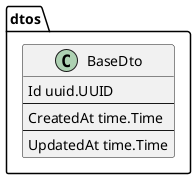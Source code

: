 @startuml BaseDto

package dtos {
    class BaseDto {
        Id uuid.UUID
        --
        CreatedAt time.Time
        --
        UpdatedAt time.Time
    }
}

@enduml
